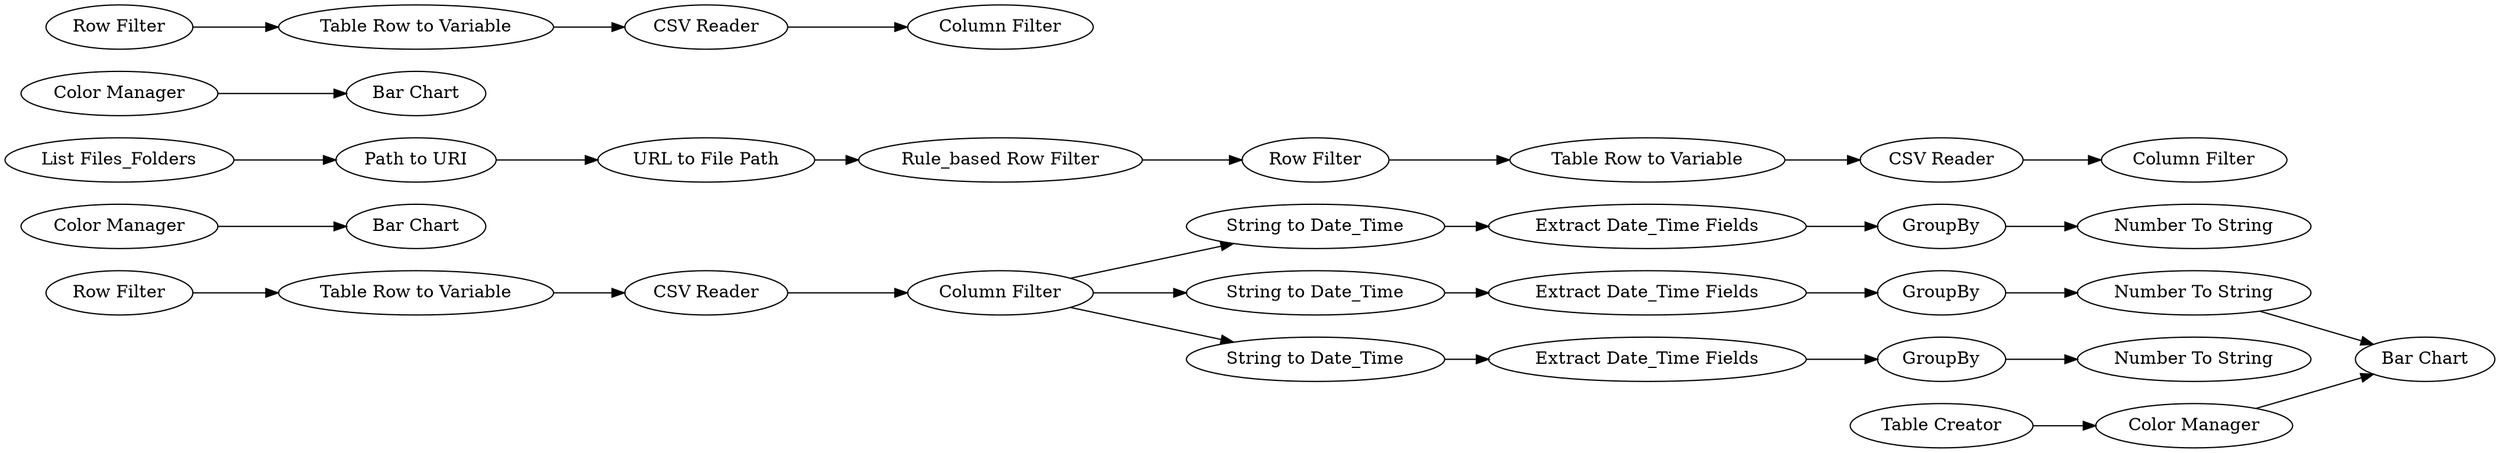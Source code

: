 digraph {
	37 -> 97
	98 -> 37
	104 -> 103
	18 -> 5
	1 -> 6
	21 -> 22
	31 -> 32
	26 -> 31
	22 -> 16
	25 -> 26
	25 -> 28
	17 -> 18
	27 -> 30
	33 -> 34
	36 -> 101
	102 -> 97
	10 -> 24
	9 -> 17
	28 -> 33
	34 -> 102
	30 -> 29
	6 -> 7
	29 -> 99
	7 -> 9
	20 -> 10
	32 -> 100
	19 -> 20
	5 -> 23
	16 -> 25
	25 -> 27
	27 [label="String to Date_Time"]
	103 [label="Bar Chart"]
	7 [label="URL to File Path"]
	9 [label="Rule_based Row Filter"]
	97 [label="Bar Chart"]
	18 [label="Table Row to Variable"]
	21 [label="Row Filter"]
	26 [label="String to Date_Time"]
	32 [label=GroupBy]
	17 [label="Row Filter"]
	19 [label="Row Filter"]
	24 [label="Column Filter"]
	98 [label="Table Creator"]
	31 [label="Extract Date_Time Fields"]
	6 [label="Path to URI"]
	25 [label="Column Filter"]
	10 [label="CSV Reader"]
	16 [label="CSV Reader"]
	1 [label="List Files_Folders"]
	22 [label="Table Row to Variable"]
	28 [label="String to Date_Time"]
	23 [label="Column Filter"]
	101 [label="Bar Chart"]
	100 [label="Number To String"]
	5 [label="CSV Reader"]
	99 [label="Number To String"]
	20 [label="Table Row to Variable"]
	102 [label="Number To String"]
	34 [label=GroupBy]
	104 [label="Color Manager"]
	29 [label=GroupBy]
	36 [label="Color Manager"]
	33 [label="Extract Date_Time Fields"]
	30 [label="Extract Date_Time Fields"]
	37 [label="Color Manager"]
	rankdir=LR
}
